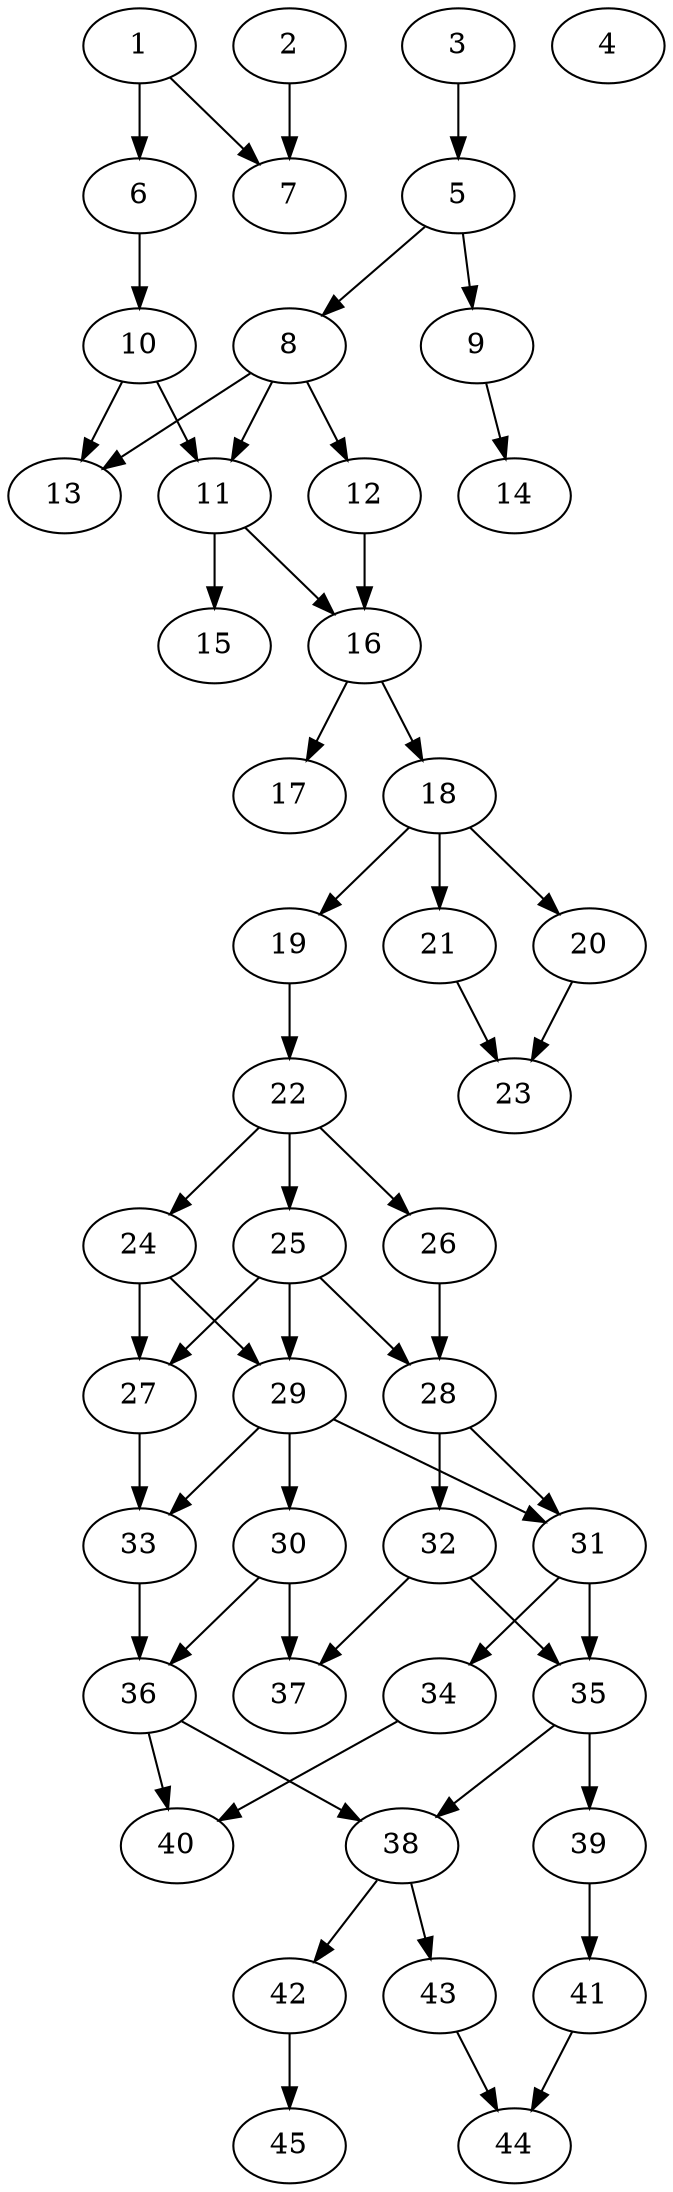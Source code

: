 // DAG automatically generated by daggen at Thu Oct  3 14:07:23 2019
// ./daggen --dot -n 45 --ccr 0.5 --fat 0.3 --regular 0.5 --density 0.5 --mindata 5242880 --maxdata 52428800 
digraph G {
  1 [size="63899648", alpha="0.19", expect_size="31949824"] 
  1 -> 6 [size ="31949824"]
  1 -> 7 [size ="31949824"]
  2 [size="89749504", alpha="0.03", expect_size="44874752"] 
  2 -> 7 [size ="44874752"]
  3 [size="60428288", alpha="0.19", expect_size="30214144"] 
  3 -> 5 [size ="30214144"]
  4 [size="97331200", alpha="0.06", expect_size="48665600"] 
  5 [size="33710080", alpha="0.03", expect_size="16855040"] 
  5 -> 8 [size ="16855040"]
  5 -> 9 [size ="16855040"]
  6 [size="50360320", alpha="0.17", expect_size="25180160"] 
  6 -> 10 [size ="25180160"]
  7 [size="33323008", alpha="0.03", expect_size="16661504"] 
  8 [size="80398336", alpha="0.09", expect_size="40199168"] 
  8 -> 11 [size ="40199168"]
  8 -> 12 [size ="40199168"]
  8 -> 13 [size ="40199168"]
  9 [size="53813248", alpha="0.09", expect_size="26906624"] 
  9 -> 14 [size ="26906624"]
  10 [size="48248832", alpha="0.00", expect_size="24124416"] 
  10 -> 11 [size ="24124416"]
  10 -> 13 [size ="24124416"]
  11 [size="11472896", alpha="0.12", expect_size="5736448"] 
  11 -> 15 [size ="5736448"]
  11 -> 16 [size ="5736448"]
  12 [size="102686720", alpha="0.00", expect_size="51343360"] 
  12 -> 16 [size ="51343360"]
  13 [size="24442880", alpha="0.05", expect_size="12221440"] 
  14 [size="19642368", alpha="0.13", expect_size="9821184"] 
  15 [size="50071552", alpha="0.05", expect_size="25035776"] 
  16 [size="64538624", alpha="0.14", expect_size="32269312"] 
  16 -> 17 [size ="32269312"]
  16 -> 18 [size ="32269312"]
  17 [size="51257344", alpha="0.01", expect_size="25628672"] 
  18 [size="65728512", alpha="0.19", expect_size="32864256"] 
  18 -> 19 [size ="32864256"]
  18 -> 20 [size ="32864256"]
  18 -> 21 [size ="32864256"]
  19 [size="13529088", alpha="0.12", expect_size="6764544"] 
  19 -> 22 [size ="6764544"]
  20 [size="54493184", alpha="0.20", expect_size="27246592"] 
  20 -> 23 [size ="27246592"]
  21 [size="55281664", alpha="0.18", expect_size="27640832"] 
  21 -> 23 [size ="27640832"]
  22 [size="18468864", alpha="0.13", expect_size="9234432"] 
  22 -> 24 [size ="9234432"]
  22 -> 25 [size ="9234432"]
  22 -> 26 [size ="9234432"]
  23 [size="20291584", alpha="0.19", expect_size="10145792"] 
  24 [size="43665408", alpha="0.04", expect_size="21832704"] 
  24 -> 27 [size ="21832704"]
  24 -> 29 [size ="21832704"]
  25 [size="102766592", alpha="0.13", expect_size="51383296"] 
  25 -> 27 [size ="51383296"]
  25 -> 28 [size ="51383296"]
  25 -> 29 [size ="51383296"]
  26 [size="30517248", alpha="0.11", expect_size="15258624"] 
  26 -> 28 [size ="15258624"]
  27 [size="97521664", alpha="0.13", expect_size="48760832"] 
  27 -> 33 [size ="48760832"]
  28 [size="102647808", alpha="0.11", expect_size="51323904"] 
  28 -> 31 [size ="51323904"]
  28 -> 32 [size ="51323904"]
  29 [size="98412544", alpha="0.17", expect_size="49206272"] 
  29 -> 30 [size ="49206272"]
  29 -> 31 [size ="49206272"]
  29 -> 33 [size ="49206272"]
  30 [size="62662656", alpha="0.12", expect_size="31331328"] 
  30 -> 36 [size ="31331328"]
  30 -> 37 [size ="31331328"]
  31 [size="60942336", alpha="0.06", expect_size="30471168"] 
  31 -> 34 [size ="30471168"]
  31 -> 35 [size ="30471168"]
  32 [size="52293632", alpha="0.01", expect_size="26146816"] 
  32 -> 35 [size ="26146816"]
  32 -> 37 [size ="26146816"]
  33 [size="21606400", alpha="0.18", expect_size="10803200"] 
  33 -> 36 [size ="10803200"]
  34 [size="18825216", alpha="0.17", expect_size="9412608"] 
  34 -> 40 [size ="9412608"]
  35 [size="36425728", alpha="0.05", expect_size="18212864"] 
  35 -> 38 [size ="18212864"]
  35 -> 39 [size ="18212864"]
  36 [size="97634304", alpha="0.04", expect_size="48817152"] 
  36 -> 38 [size ="48817152"]
  36 -> 40 [size ="48817152"]
  37 [size="53579776", alpha="0.11", expect_size="26789888"] 
  38 [size="21477376", alpha="0.11", expect_size="10738688"] 
  38 -> 42 [size ="10738688"]
  38 -> 43 [size ="10738688"]
  39 [size="71241728", alpha="0.11", expect_size="35620864"] 
  39 -> 41 [size ="35620864"]
  40 [size="57452544", alpha="0.00", expect_size="28726272"] 
  41 [size="17879040", alpha="0.19", expect_size="8939520"] 
  41 -> 44 [size ="8939520"]
  42 [size="47874048", alpha="0.19", expect_size="23937024"] 
  42 -> 45 [size ="23937024"]
  43 [size="50900992", alpha="0.02", expect_size="25450496"] 
  43 -> 44 [size ="25450496"]
  44 [size="40916992", alpha="0.12", expect_size="20458496"] 
  45 [size="27074560", alpha="0.01", expect_size="13537280"] 
}
